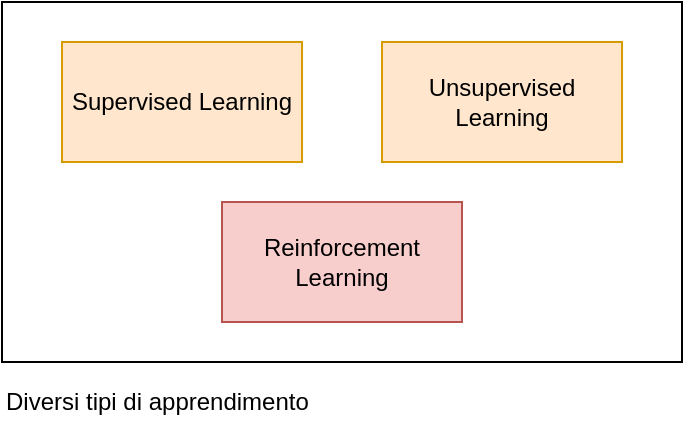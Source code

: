 <mxfile version="13.0.1" type="device"><diagram id="aUTFLDTKq7Y4owIybcvF" name="Page-1"><mxGraphModel dx="2064" dy="1097" grid="1" gridSize="10" guides="1" tooltips="1" connect="1" arrows="1" fold="1" page="1" pageScale="1" pageWidth="827" pageHeight="1169" math="0" shadow="0"><root><mxCell id="0"/><mxCell id="1" parent="0"/><mxCell id="L9Kk3cC-Q-93fg86h_d8-6" value="" style="group" vertex="1" connectable="0" parent="1"><mxGeometry x="50" y="60" width="340" height="210" as="geometry"/></mxCell><mxCell id="L9Kk3cC-Q-93fg86h_d8-4" value="" style="rounded=0;whiteSpace=wrap;html=1;" vertex="1" parent="L9Kk3cC-Q-93fg86h_d8-6"><mxGeometry width="340" height="180" as="geometry"/></mxCell><mxCell id="L9Kk3cC-Q-93fg86h_d8-1" value="Supervised Learning" style="rounded=0;whiteSpace=wrap;html=1;fillColor=#ffe6cc;strokeColor=#d79b00;" vertex="1" parent="L9Kk3cC-Q-93fg86h_d8-6"><mxGeometry x="30" y="20" width="120" height="60" as="geometry"/></mxCell><mxCell id="L9Kk3cC-Q-93fg86h_d8-2" value="Unsupervised Learning" style="rounded=0;whiteSpace=wrap;html=1;fillColor=#ffe6cc;strokeColor=#d79b00;" vertex="1" parent="L9Kk3cC-Q-93fg86h_d8-6"><mxGeometry x="190" y="20" width="120" height="60" as="geometry"/></mxCell><mxCell id="L9Kk3cC-Q-93fg86h_d8-3" value="Reinforcement&lt;br&gt;Learning" style="rounded=0;whiteSpace=wrap;html=1;fillColor=#f8cecc;strokeColor=#b85450;" vertex="1" parent="L9Kk3cC-Q-93fg86h_d8-6"><mxGeometry x="110" y="100" width="120" height="60" as="geometry"/></mxCell><mxCell id="L9Kk3cC-Q-93fg86h_d8-5" value="Diversi tipi di apprendimento" style="text;html=1;strokeColor=none;fillColor=none;align=left;verticalAlign=middle;whiteSpace=wrap;rounded=0;" vertex="1" parent="L9Kk3cC-Q-93fg86h_d8-6"><mxGeometry y="190" width="340" height="20" as="geometry"/></mxCell></root></mxGraphModel></diagram></mxfile>